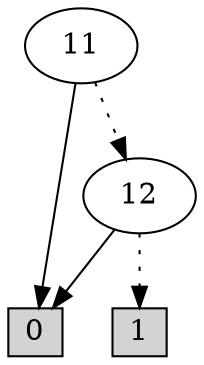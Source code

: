 digraph G {
0 [shape=box, label="0", style=filled, shape=box, height=0.3, width=0.3];
1 [shape=box, label="1", style=filled, shape=box, height=0.3, width=0.3];
84564 [label="11"];
84564 -> 27 [style=dotted];
84564 -> 0 [style=filled];
27 [label="12"];
27 -> 1 [style=dotted];
27 -> 0 [style=filled];
}
